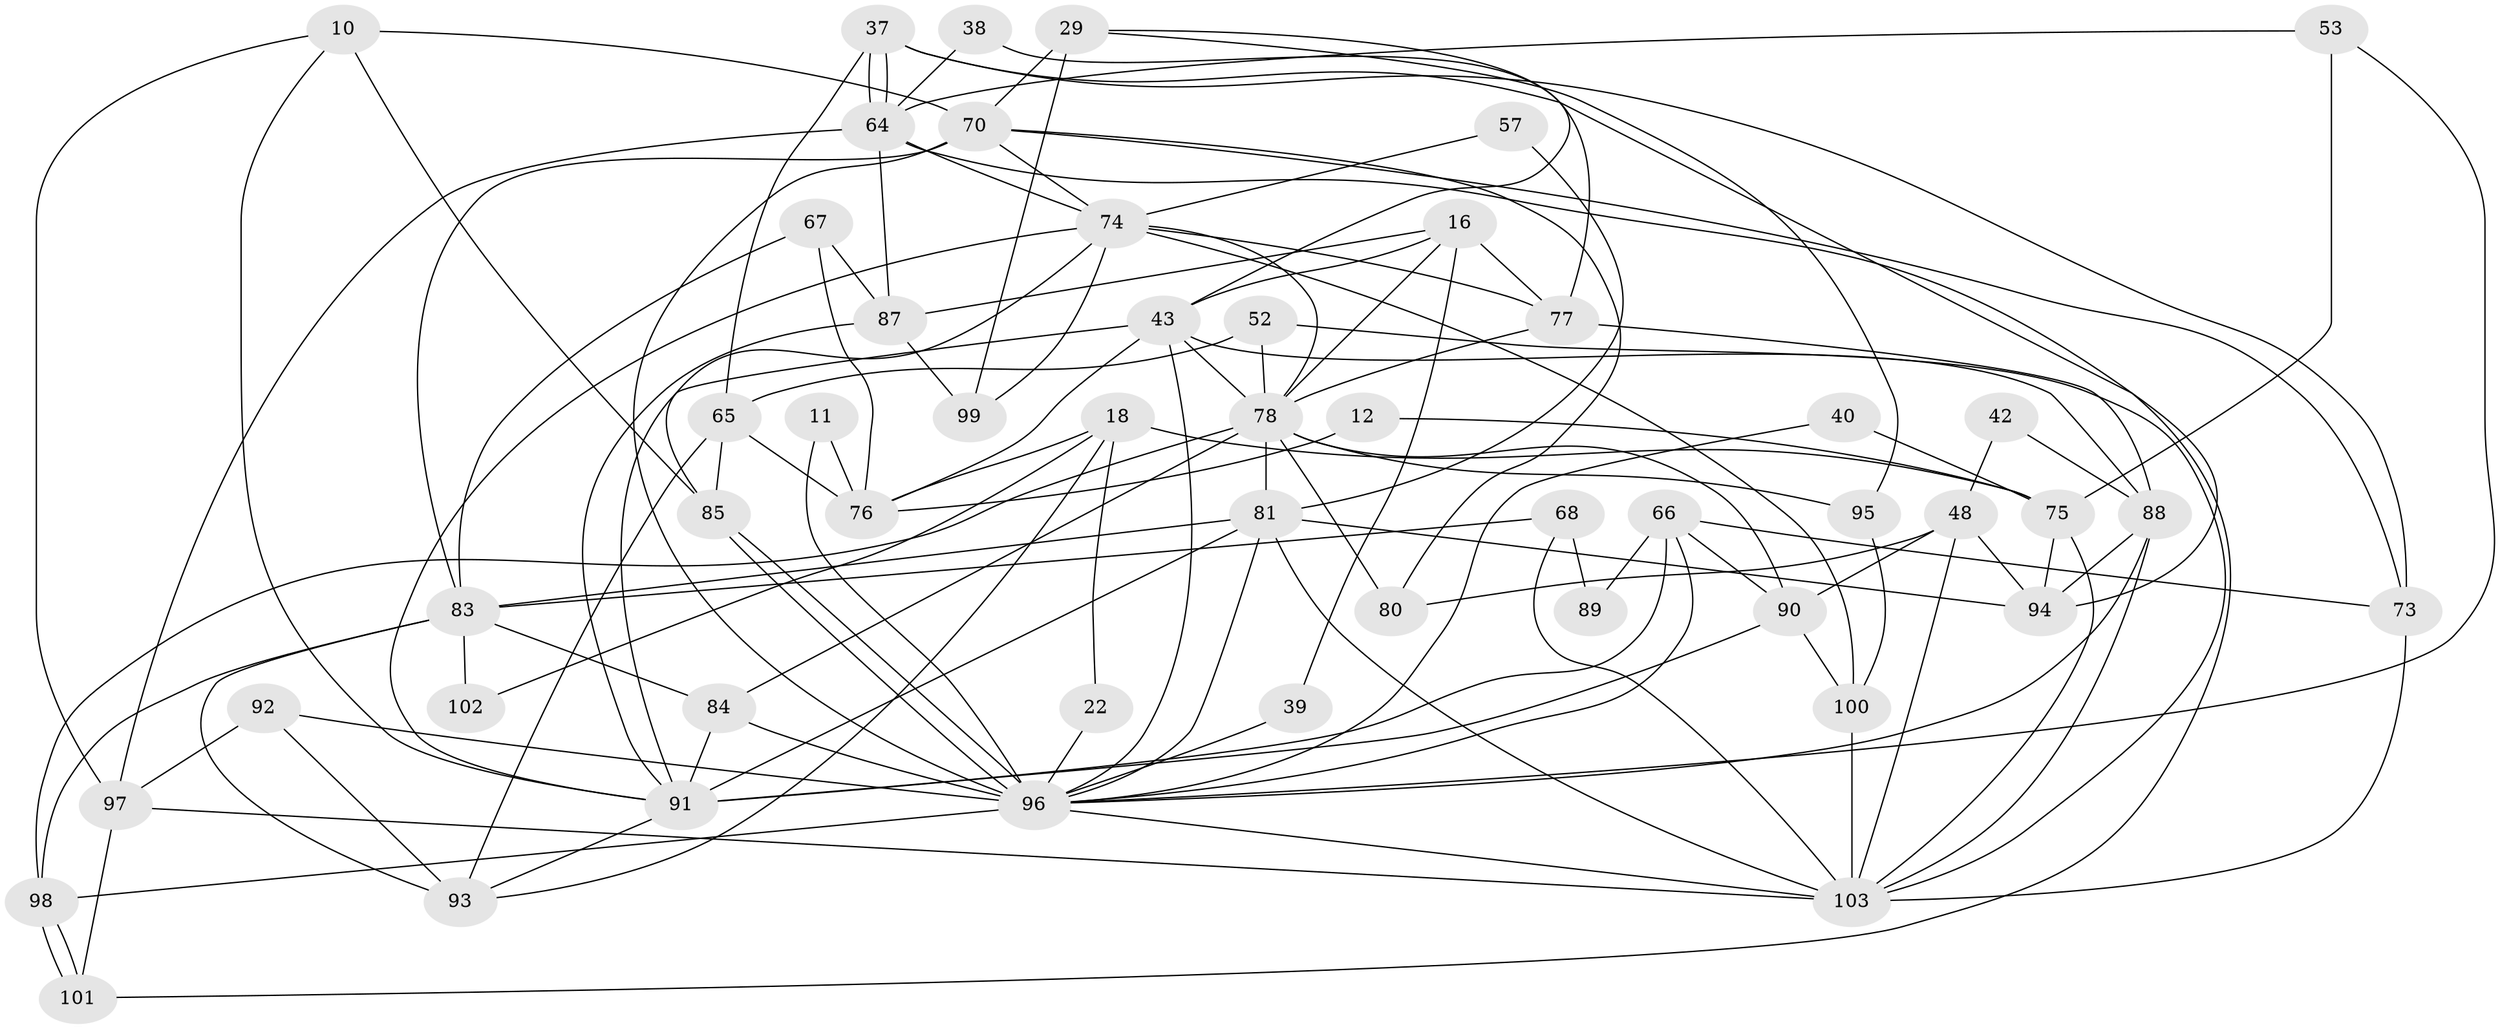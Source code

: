 // original degree distribution, {3: 0.23300970873786409, 4: 0.32038834951456313, 2: 0.13592233009708737, 5: 0.1941747572815534, 9: 0.009708737864077669, 6: 0.06796116504854369, 7: 0.02912621359223301, 8: 0.009708737864077669}
// Generated by graph-tools (version 1.1) at 2025/50/03/09/25 04:50:29]
// undirected, 51 vertices, 124 edges
graph export_dot {
graph [start="1"]
  node [color=gray90,style=filled];
  10;
  11;
  12;
  16;
  18;
  22;
  29;
  37;
  38;
  39;
  40;
  42;
  43 [super="+35"];
  48 [super="+8"];
  52;
  53;
  57 [super="+31"];
  64 [super="+25"];
  65 [super="+54"];
  66 [super="+33"];
  67;
  68 [super="+23"];
  70 [super="+61+56"];
  73;
  74 [super="+6+59"];
  75 [super="+49"];
  76;
  77 [super="+41"];
  78 [super="+19+44+72"];
  80;
  81 [super="+20+63"];
  83 [super="+4+15"];
  84 [super="+30"];
  85 [super="+1"];
  87 [super="+9"];
  88 [super="+58"];
  89;
  90;
  91 [super="+45+32"];
  92 [super="+3+69"];
  93 [super="+60"];
  94 [super="+21"];
  95;
  96 [super="+82+86"];
  97 [super="+51+47"];
  98;
  99 [super="+36"];
  100;
  101;
  102;
  103 [super="+79+62"];
  10 -- 85 [weight=2];
  10 -- 97;
  10 -- 91;
  10 -- 70;
  11 -- 76;
  11 -- 96;
  12 -- 76;
  12 -- 75;
  16 -- 39;
  16 -- 43;
  16 -- 77 [weight=2];
  16 -- 87;
  16 -- 78;
  18 -- 76;
  18 -- 22;
  18 -- 75 [weight=2];
  18 -- 102;
  18 -- 93;
  22 -- 96;
  29 -- 95;
  29 -- 99 [weight=2];
  29 -- 70;
  29 -- 43;
  37 -- 73;
  37 -- 64;
  37 -- 64;
  37 -- 65;
  37 -- 101;
  38 -- 64;
  38 -- 77;
  39 -- 96;
  40 -- 75;
  40 -- 96;
  42 -- 48;
  42 -- 88;
  43 -- 91;
  43 -- 96;
  43 -- 88;
  43 -- 76;
  43 -- 78;
  48 -- 80;
  48 -- 90 [weight=2];
  48 -- 103;
  48 -- 94;
  52 -- 65;
  52 -- 103;
  52 -- 78;
  53 -- 64;
  53 -- 75;
  53 -- 96;
  57 -- 81 [weight=3];
  57 -- 74;
  64 -- 74 [weight=2];
  64 -- 87;
  64 -- 97;
  64 -- 94;
  65 -- 76 [weight=2];
  65 -- 93;
  65 -- 85;
  66 -- 91 [weight=2];
  66 -- 89;
  66 -- 90 [weight=2];
  66 -- 73;
  66 -- 96;
  67 -- 76;
  67 -- 87;
  67 -- 83;
  68 -- 89;
  68 -- 83 [weight=3];
  68 -- 103;
  70 -- 74 [weight=2];
  70 -- 83;
  70 -- 73;
  70 -- 80;
  70 -- 96 [weight=2];
  73 -- 103;
  74 -- 100;
  74 -- 78;
  74 -- 99;
  74 -- 85;
  74 -- 77;
  74 -- 91;
  75 -- 103;
  75 -- 94;
  77 -- 88 [weight=2];
  77 -- 78;
  78 -- 98;
  78 -- 80;
  78 -- 90;
  78 -- 95;
  78 -- 81 [weight=3];
  78 -- 84;
  81 -- 94;
  81 -- 83;
  81 -- 103;
  81 -- 91;
  81 -- 96;
  83 -- 98;
  83 -- 102;
  83 -- 93 [weight=2];
  83 -- 84;
  84 -- 91;
  84 -- 96;
  85 -- 96;
  85 -- 96;
  87 -- 99;
  87 -- 91;
  88 -- 103 [weight=2];
  88 -- 94;
  88 -- 96;
  90 -- 100;
  90 -- 91 [weight=2];
  91 -- 93 [weight=2];
  92 -- 93 [weight=2];
  92 -- 97;
  92 -- 96 [weight=3];
  95 -- 100;
  96 -- 98;
  96 -- 103 [weight=2];
  97 -- 103;
  97 -- 101;
  98 -- 101;
  98 -- 101;
  100 -- 103 [weight=2];
}
